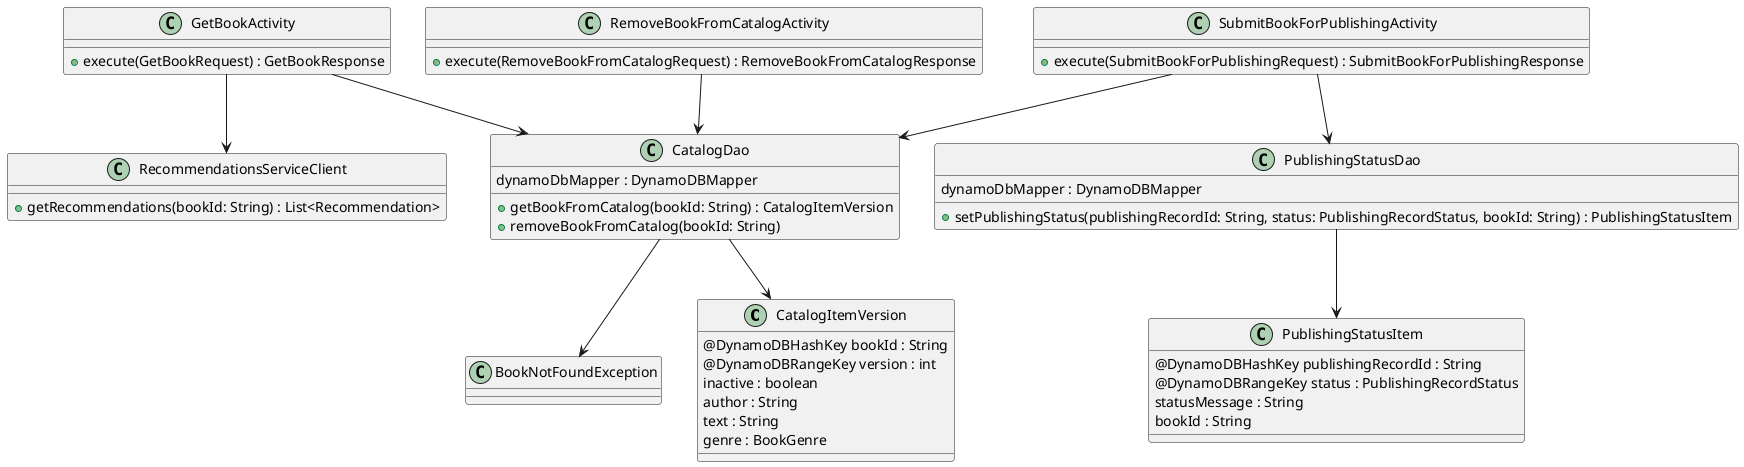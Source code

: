 @startuml

class CatalogItemVersion {
    @DynamoDBHashKey bookId : String
    @DynamoDBRangeKey version : int
    inactive : boolean
    author : String
    text : String
    genre : BookGenre
}

class PublishingStatusItem {
    @DynamoDBHashKey publishingRecordId : String
    @DynamoDBRangeKey status : PublishingRecordStatus
    statusMessage : String
    bookId : String
}

class BookNotFoundException

class CatalogDao {
    dynamoDbMapper : DynamoDBMapper
    +getBookFromCatalog(bookId: String) : CatalogItemVersion
    +removeBookFromCatalog(bookId: String)
}

class PublishingStatusDao {
    dynamoDbMapper : DynamoDBMapper
    +setPublishingStatus(publishingRecordId: String, status: PublishingRecordStatus, bookId: String) : PublishingStatusItem
}

class RecommendationsServiceClient {
    +getRecommendations(bookId: String) : List<Recommendation>
}

class GetBookActivity {
    +execute(GetBookRequest) : GetBookResponse
}

class RemoveBookFromCatalogActivity {
    +execute(RemoveBookFromCatalogRequest) : RemoveBookFromCatalogResponse
}

class SubmitBookForPublishingActivity {
    +execute(SubmitBookForPublishingRequest) : SubmitBookForPublishingResponse
}

GetBookActivity --> CatalogDao
GetBookActivity --> RecommendationsServiceClient
RemoveBookFromCatalogActivity --> CatalogDao
SubmitBookForPublishingActivity --> PublishingStatusDao
SubmitBookForPublishingActivity --> CatalogDao
CatalogDao --> CatalogItemVersion
CatalogDao --> BookNotFoundException
PublishingStatusDao --> PublishingStatusItem

@enduml